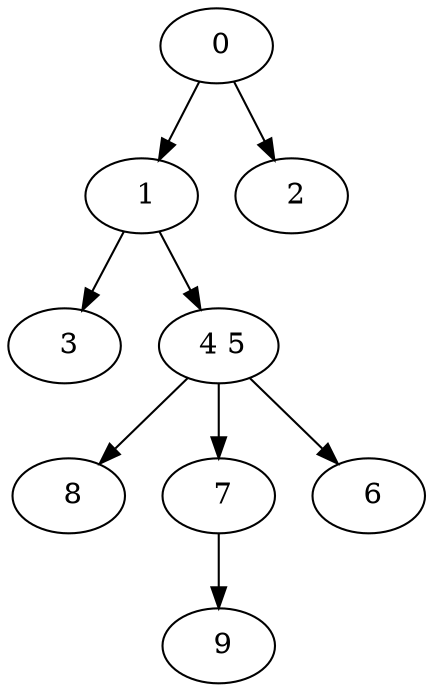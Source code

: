 digraph mytree {
" 1" -> " 3";
" 1" -> " 4 5";
" 3";
" 4 5" -> " 8";
" 4 5" -> " 7";
" 4 5" -> " 6";
" 9";
" 8";
" 7" -> " 9";
" 6";
" 2";
" 0" -> " 1";
" 0" -> " 2";
}
